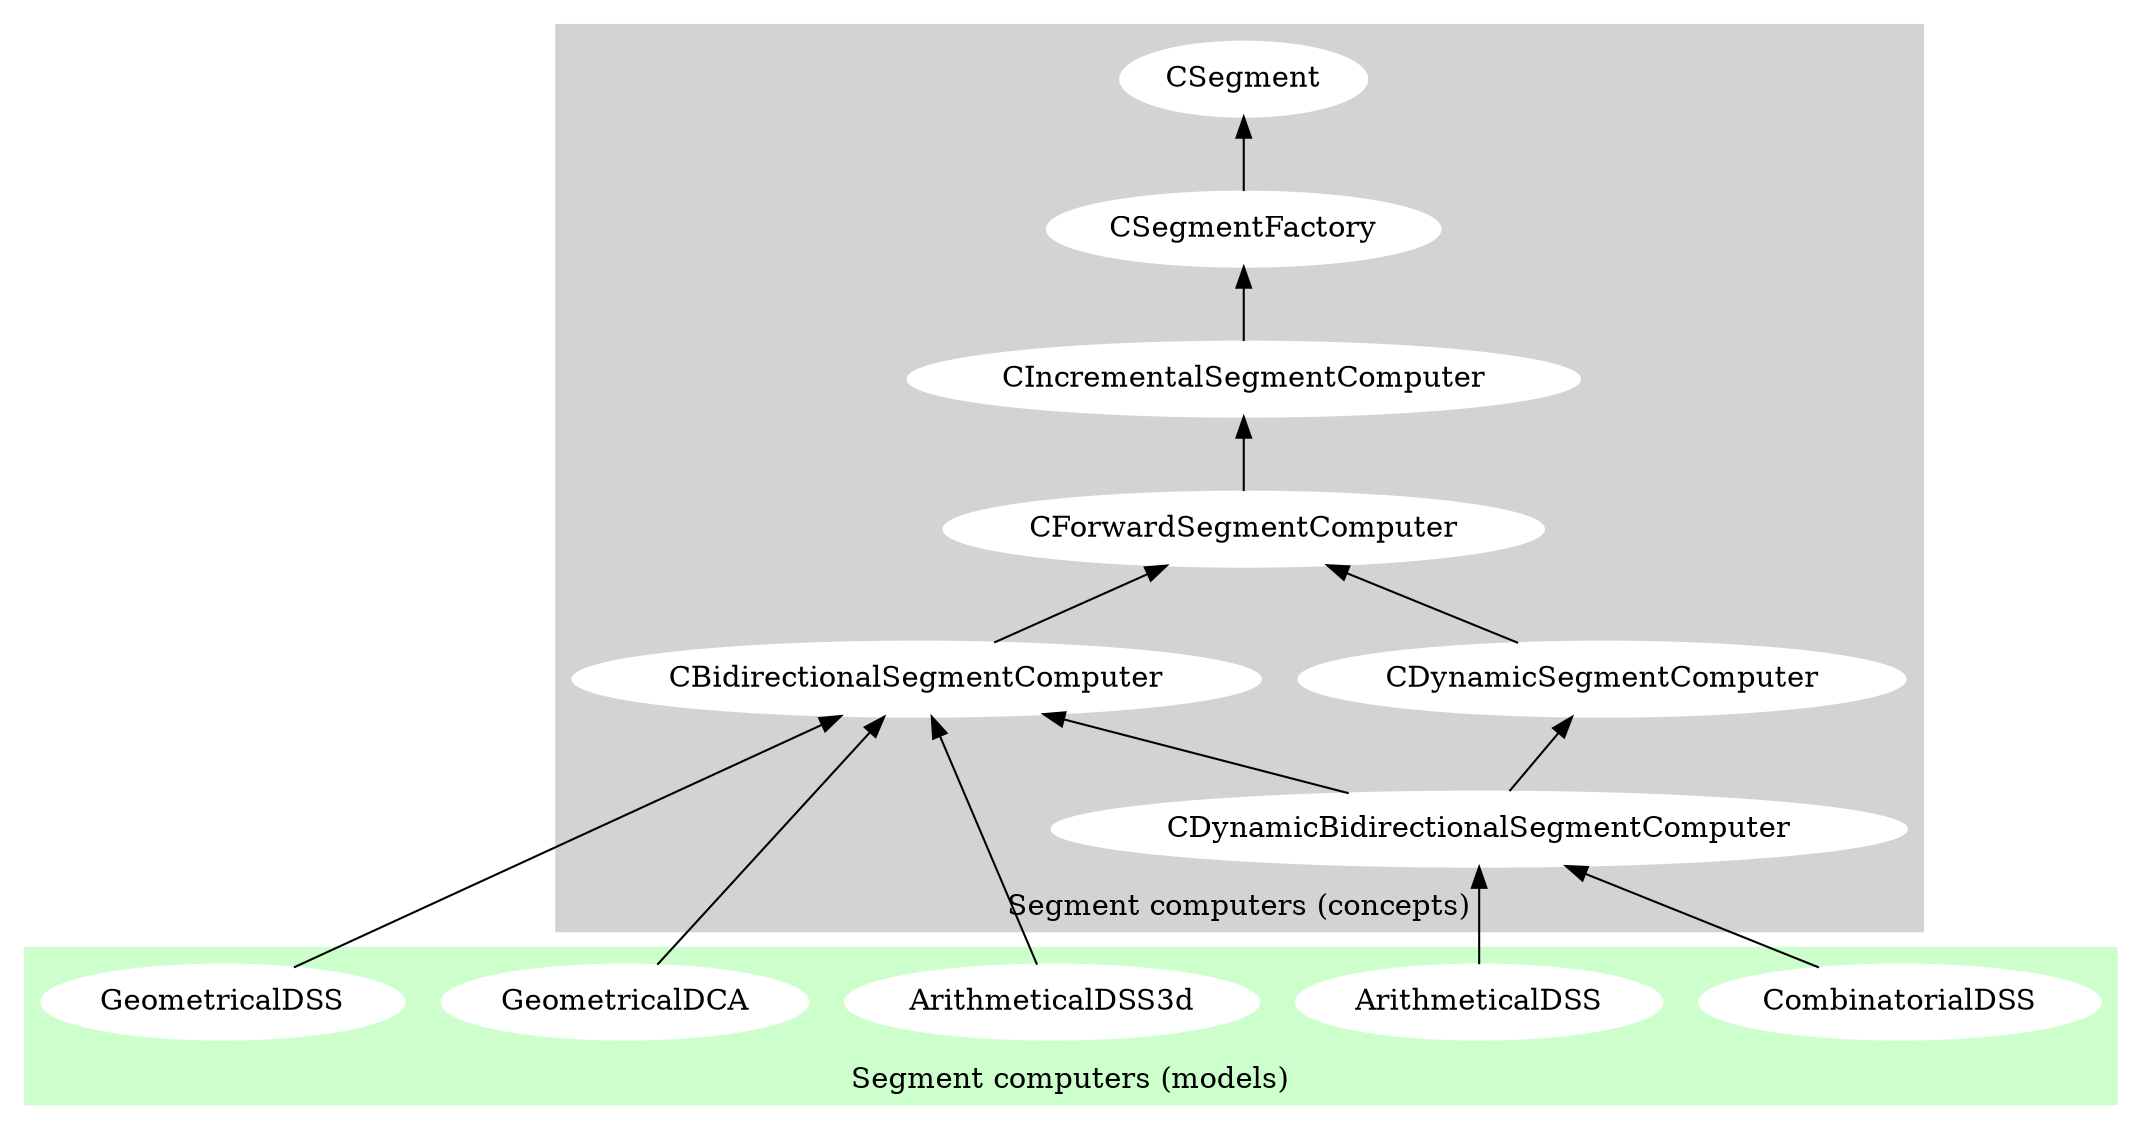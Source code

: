 digraph GSEGMENTCOMPUTERS {

    rankdir= BT


    subgraph clusterConcepts {
        style=filled;
        color=lightgrey;
        node [style=filled,color=white];
        label="Segment computers (concepts)";

  CSegment

  CSegmentFactory -> CSegment

  CIncrementalSegmentComputer -> CSegmentFactory

  CForwardSegmentComputer -> CIncrementalSegmentComputer

  CBidirectionalSegmentComputer -> CForwardSegmentComputer

  CDynamicSegmentComputer -> CForwardSegmentComputer

  CDynamicBidirectionalSegmentComputer -> CDynamicSegmentComputer
  CDynamicBidirectionalSegmentComputer -> CBidirectionalSegmentComputer
    }

    subgraph clusterModels {
        style=filled;
        color="#ccffcc";
        node [style=filled,color=white];
        label="Segment computers (models)";

        GeometricalDSS -> CBidirectionalSegmentComputer
        GeometricalDCA -> CBidirectionalSegmentComputer
        ArithmeticalDSS3d -> CBidirectionalSegmentComputer

        ArithmeticalDSS -> CDynamicBidirectionalSegmentComputer
        CombinatorialDSS -> CDynamicBidirectionalSegmentComputer

    }
}


